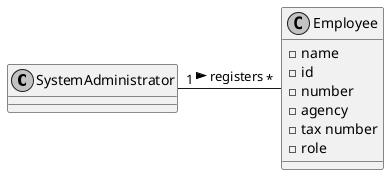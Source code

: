 @startuml
'https://plantuml.com/class-diagram

skinparam monochrome true
skinparam packageStyle rectangle
skinparam shadowing false

class SystemAdministrator

class Employee

class SystemAdministrator{
}

class Employee{
-name
-id
-number
-agency
-tax number
-role
}

SystemAdministrator "1" - "*" Employee: registers >

@enduml